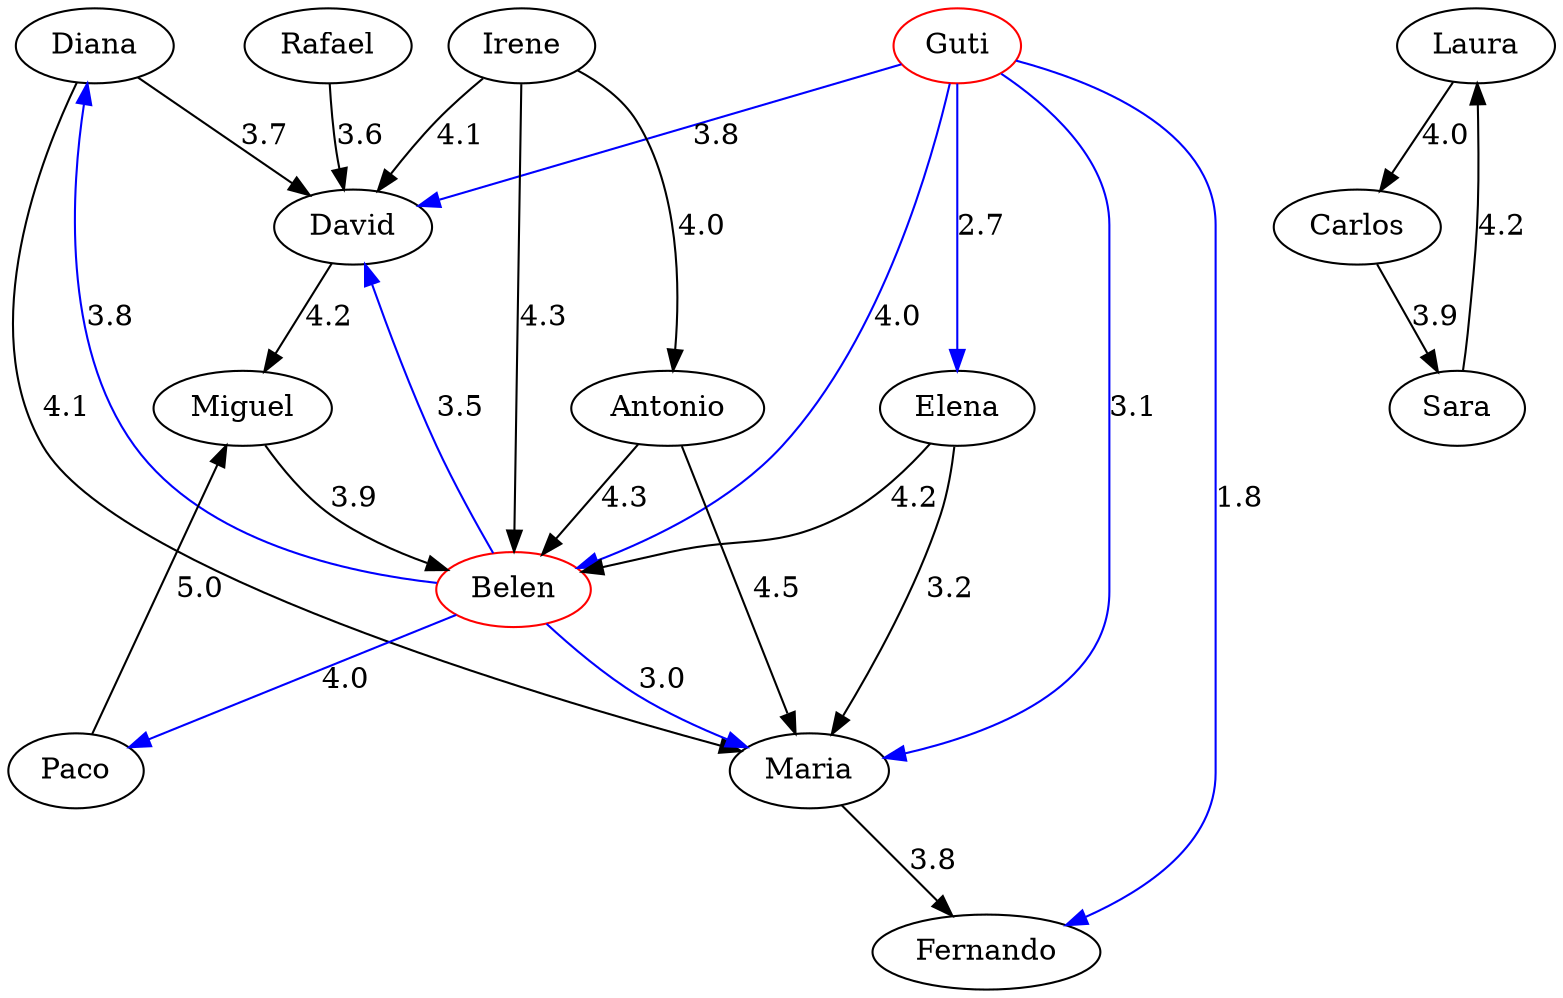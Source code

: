 digraph G {
  1 [ label="Diana" ];
  2 [ color="red" label="Guti" ];
  3 [ label="David" ];
  4 [ label="Miguel" ];
  5 [ color="red" label="Belen" ];
  6 [ label="Rafael" ];
  7 [ label="Paco" ];
  8 [ label="Elena" ];
  9 [ label="Fernando" ];
  10 [ label="Irene" ];
  11 [ label="Antonio" ];
  12 [ label="Maria" ];
  13 [ label="Laura" ];
  14 [ label="Carlos" ];
  15 [ label="Sara" ];
  2 -> 5 [ color="blue" label="4.0" ];
  1 -> 3 [ label="3.7" ];
  3 -> 4 [ label="4.2" ];
  5 -> 1 [ color="blue" label="3.8" ];
  1 -> 12 [ label="4.1" ];
  10 -> 5 [ label="4.3" ];
  2 -> 3 [ color="blue" label="3.8" ];
  2 -> 8 [ color="blue" label="2.7" ];
  2 -> 12 [ color="blue" label="3.1" ];
  11 -> 12 [ label="4.5" ];
  2 -> 9 [ color="blue" label="1.8" ];
  4 -> 5 [ label="3.9" ];
  5 -> 7 [ color="blue" label="4.0" ];
  5 -> 12 [ color="blue" label="3.0" ];
  6 -> 3 [ label="3.6" ];
  8 -> 5 [ label="4.2" ];
  5 -> 3 [ color="blue" label="3.5" ];
  10 -> 11 [ label="4.0" ];
  7 -> 4 [ label="5.0" ];
  11 -> 5 [ label="4.3" ];
  12 -> 9 [ label="3.8" ];
  10 -> 3 [ label="4.1" ];
  8 -> 12 [ label="3.2" ];
  13 -> 14 [ label="4.0" ];
  14 -> 15 [ label="3.9" ];
  15 -> 13 [ label="4.2" ];
}
